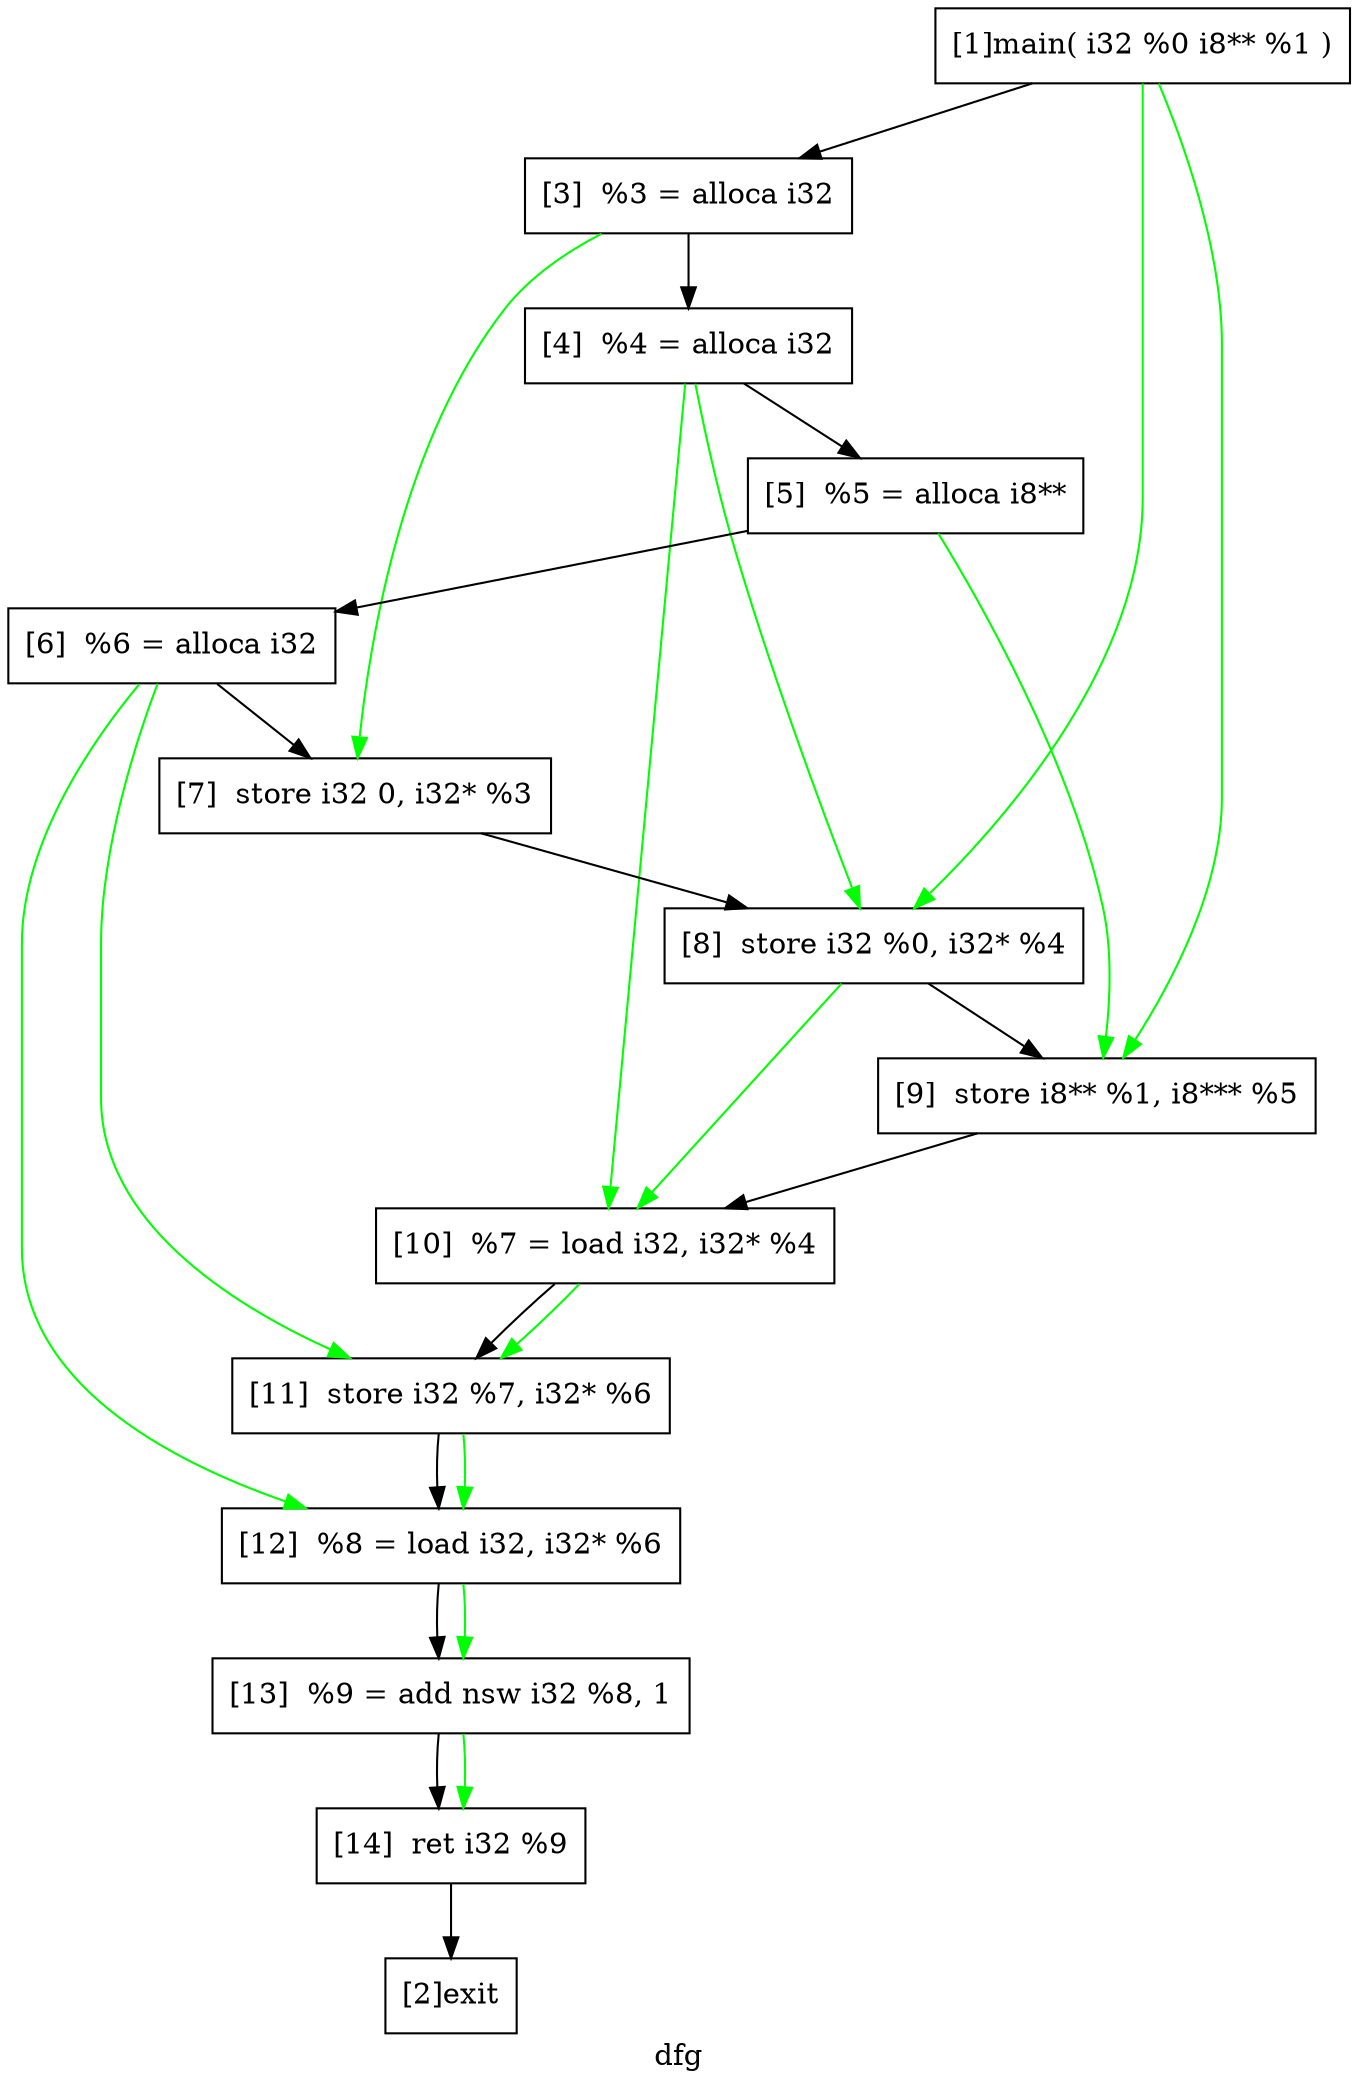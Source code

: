 digraph "dfg"{
	label="dfg";


	// Define the nodes
	N1 [shape=rectangle, color=black,label="[1]main( i32 %0 i8** %1 )"];
	N2 [shape=rectangle, color=black,label="[2]exit"];
	N3 [shape=rectangle, color=black,label="[3]  %3 = alloca i32"];
	N4 [shape=rectangle, color=black,label="[4]  %4 = alloca i32"];
	N5 [shape=rectangle, color=black,label="[5]  %5 = alloca i8**"];
	N6 [shape=rectangle, color=black,label="[6]  %6 = alloca i32"];
	N7 [shape=rectangle, color=black,label="[7]  store i32 0, i32* %3"];
	N8 [shape=rectangle, color=black,label="[8]  store i32 %0, i32* %4"];
	N9 [shape=rectangle, color=black,label="[9]  store i8** %1, i8*** %5"];
	N10 [shape=rectangle, color=black,label="[10]  %7 = load i32, i32* %4"];
	N11 [shape=rectangle, color=black,label="[11]  store i32 %7, i32* %6"];
	N12 [shape=rectangle, color=black,label="[12]  %8 = load i32, i32* %6"];
	N13 [shape=rectangle, color=black,label="[13]  %9 = add nsw i32 %8, 1"];
	N14 [shape=rectangle, color=black,label="[14]  ret i32 %9"];


	// Define the edges
	N1 -> N3[color=black,label=""];
	N1 -> N8[color=green,label=""];
	N1 -> N9[color=green,label=""];
	N3 -> N4[color=black,label=""];
	N3 -> N7[color=green,label=""];
	N4 -> N5[color=black,label=""];
	N4 -> N8[color=green,label=""];
	N4 -> N10[color=green,label=""];
	N5 -> N6[color=black,label=""];
	N5 -> N9[color=green,label=""];
	N6 -> N7[color=black,label=""];
	N6 -> N11[color=green,label=""];
	N6 -> N12[color=green,label=""];
	N7 -> N8[color=black,label=""];
	N8 -> N9[color=black,label=""];
	N8 -> N10[color=green,label=""];
	N9 -> N10[color=black,label=""];
	N10 -> N11[color=black,label=""];
	N10 -> N11[color=green,label=""];
	N11 -> N12[color=black,label=""];
	N11 -> N12[color=green,label=""];
	N12 -> N13[color=black,label=""];
	N12 -> N13[color=green,label=""];
	N13 -> N14[color=black,label=""];
	N13 -> N14[color=green,label=""];
	N14 -> N2[color=black,label=""];
}
